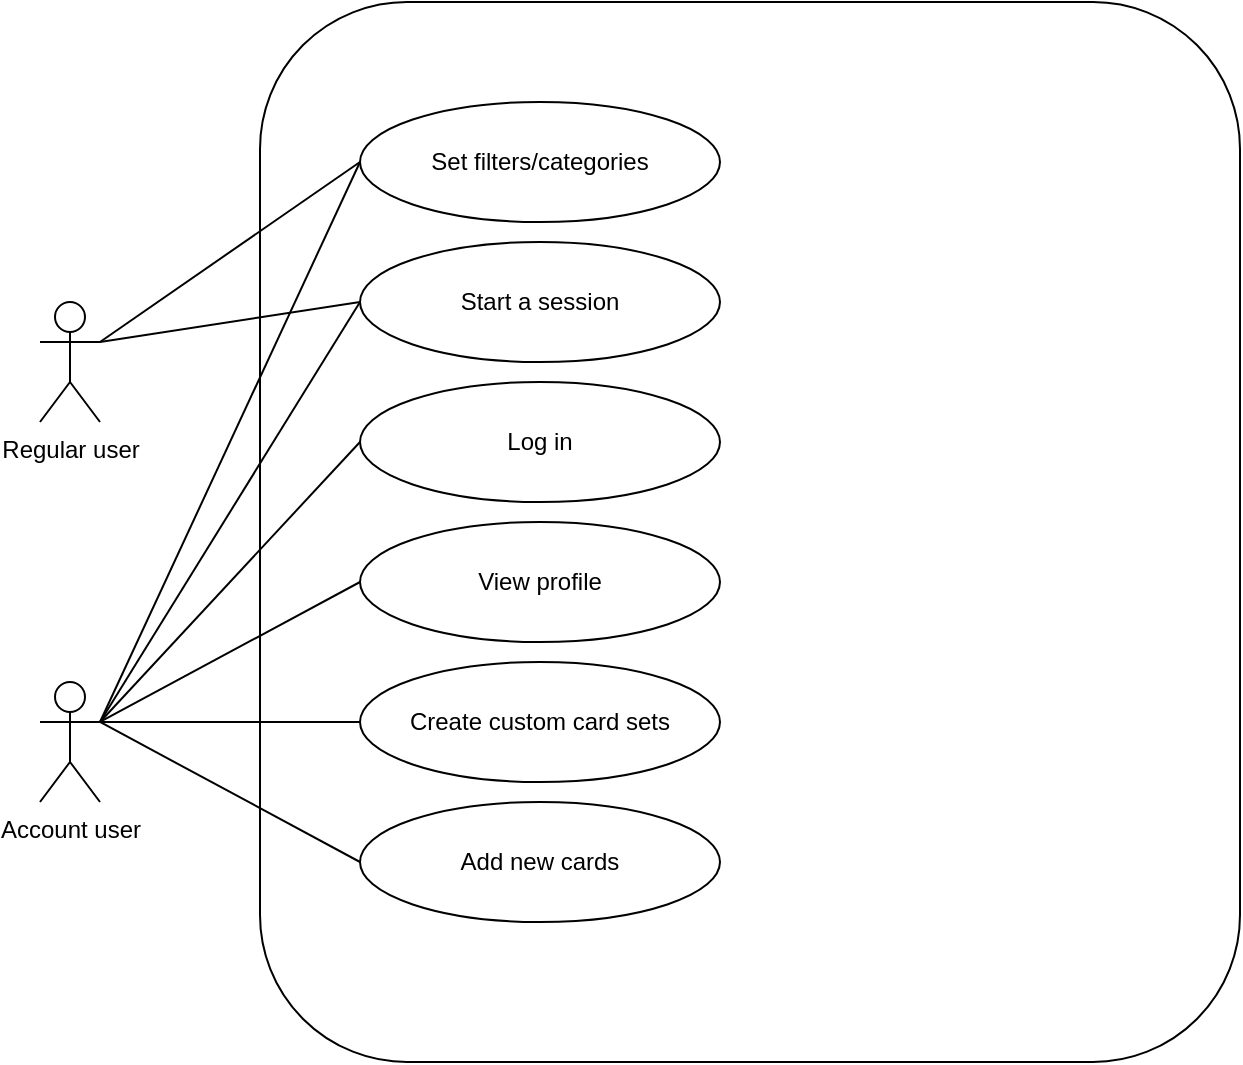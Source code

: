 <mxfile version="21.0.2" type="github">
  <diagram name="Page-1" id="3Ho3lMDQayWG8T5b9iDX">
    <mxGraphModel dx="986" dy="542" grid="1" gridSize="10" guides="1" tooltips="1" connect="1" arrows="1" fold="1" page="1" pageScale="1" pageWidth="850" pageHeight="1100" math="0" shadow="0">
      <root>
        <mxCell id="0" />
        <mxCell id="1" parent="0" />
        <mxCell id="TednKCqArEcdU_LHiB3S-1" value="" style="rounded=1;whiteSpace=wrap;html=1;" vertex="1" parent="1">
          <mxGeometry x="180" y="20" width="490" height="530" as="geometry" />
        </mxCell>
        <mxCell id="TednKCqArEcdU_LHiB3S-2" value="Regular user" style="shape=umlActor;verticalLabelPosition=bottom;verticalAlign=top;html=1;outlineConnect=0;" vertex="1" parent="1">
          <mxGeometry x="70" y="170" width="30" height="60" as="geometry" />
        </mxCell>
        <mxCell id="TednKCqArEcdU_LHiB3S-3" value="Account user" style="shape=umlActor;verticalLabelPosition=bottom;verticalAlign=top;html=1;outlineConnect=0;" vertex="1" parent="1">
          <mxGeometry x="70" y="360" width="30" height="60" as="geometry" />
        </mxCell>
        <mxCell id="TednKCqArEcdU_LHiB3S-4" value="Start a session" style="ellipse;whiteSpace=wrap;html=1;" vertex="1" parent="1">
          <mxGeometry x="230" y="140" width="180" height="60" as="geometry" />
        </mxCell>
        <mxCell id="TednKCqArEcdU_LHiB3S-5" value="Set filters/categories" style="ellipse;whiteSpace=wrap;html=1;" vertex="1" parent="1">
          <mxGeometry x="230" y="70" width="180" height="60" as="geometry" />
        </mxCell>
        <mxCell id="TednKCqArEcdU_LHiB3S-6" value="Log in" style="ellipse;whiteSpace=wrap;html=1;" vertex="1" parent="1">
          <mxGeometry x="230" y="210" width="180" height="60" as="geometry" />
        </mxCell>
        <mxCell id="TednKCqArEcdU_LHiB3S-7" value="View profile" style="ellipse;whiteSpace=wrap;html=1;" vertex="1" parent="1">
          <mxGeometry x="230" y="280" width="180" height="60" as="geometry" />
        </mxCell>
        <mxCell id="TednKCqArEcdU_LHiB3S-8" value="Create custom card sets" style="ellipse;whiteSpace=wrap;html=1;" vertex="1" parent="1">
          <mxGeometry x="230" y="350" width="180" height="60" as="geometry" />
        </mxCell>
        <mxCell id="TednKCqArEcdU_LHiB3S-9" value="Add new cards" style="ellipse;whiteSpace=wrap;html=1;" vertex="1" parent="1">
          <mxGeometry x="230" y="420" width="180" height="60" as="geometry" />
        </mxCell>
        <mxCell id="TednKCqArEcdU_LHiB3S-10" value="" style="endArrow=none;html=1;rounded=0;entryX=0;entryY=0.5;entryDx=0;entryDy=0;exitX=1;exitY=0.333;exitDx=0;exitDy=0;exitPerimeter=0;" edge="1" parent="1" source="TednKCqArEcdU_LHiB3S-2" target="TednKCqArEcdU_LHiB3S-5">
          <mxGeometry width="50" height="50" relative="1" as="geometry">
            <mxPoint x="120" y="230" as="sourcePoint" />
            <mxPoint x="170" y="180" as="targetPoint" />
          </mxGeometry>
        </mxCell>
        <mxCell id="TednKCqArEcdU_LHiB3S-11" value="" style="endArrow=none;html=1;rounded=0;entryX=0;entryY=0.5;entryDx=0;entryDy=0;exitX=1;exitY=0.333;exitDx=0;exitDy=0;exitPerimeter=0;" edge="1" parent="1" source="TednKCqArEcdU_LHiB3S-2" target="TednKCqArEcdU_LHiB3S-4">
          <mxGeometry width="50" height="50" relative="1" as="geometry">
            <mxPoint x="100" y="260" as="sourcePoint" />
            <mxPoint x="150" y="210" as="targetPoint" />
          </mxGeometry>
        </mxCell>
        <mxCell id="TednKCqArEcdU_LHiB3S-12" value="" style="endArrow=none;html=1;rounded=0;exitX=1;exitY=0.333;exitDx=0;exitDy=0;exitPerimeter=0;entryX=0;entryY=0.5;entryDx=0;entryDy=0;" edge="1" parent="1" source="TednKCqArEcdU_LHiB3S-3" target="TednKCqArEcdU_LHiB3S-5">
          <mxGeometry width="50" height="50" relative="1" as="geometry">
            <mxPoint x="110" y="380" as="sourcePoint" />
            <mxPoint x="160" y="330" as="targetPoint" />
          </mxGeometry>
        </mxCell>
        <mxCell id="TednKCqArEcdU_LHiB3S-13" value="" style="endArrow=none;html=1;rounded=0;exitX=1;exitY=0.333;exitDx=0;exitDy=0;exitPerimeter=0;entryX=0;entryY=0.5;entryDx=0;entryDy=0;" edge="1" parent="1" source="TednKCqArEcdU_LHiB3S-3" target="TednKCqArEcdU_LHiB3S-4">
          <mxGeometry width="50" height="50" relative="1" as="geometry">
            <mxPoint x="120" y="420" as="sourcePoint" />
            <mxPoint x="170" y="370" as="targetPoint" />
          </mxGeometry>
        </mxCell>
        <mxCell id="TednKCqArEcdU_LHiB3S-14" value="" style="endArrow=none;html=1;rounded=0;exitX=1;exitY=0.333;exitDx=0;exitDy=0;exitPerimeter=0;entryX=0;entryY=0.5;entryDx=0;entryDy=0;" edge="1" parent="1" source="TednKCqArEcdU_LHiB3S-3" target="TednKCqArEcdU_LHiB3S-6">
          <mxGeometry width="50" height="50" relative="1" as="geometry">
            <mxPoint x="130" y="420" as="sourcePoint" />
            <mxPoint x="180" y="370" as="targetPoint" />
          </mxGeometry>
        </mxCell>
        <mxCell id="TednKCqArEcdU_LHiB3S-15" value="" style="endArrow=none;html=1;rounded=0;exitX=1;exitY=0.333;exitDx=0;exitDy=0;exitPerimeter=0;entryX=0;entryY=0.5;entryDx=0;entryDy=0;" edge="1" parent="1" source="TednKCqArEcdU_LHiB3S-3" target="TednKCqArEcdU_LHiB3S-7">
          <mxGeometry width="50" height="50" relative="1" as="geometry">
            <mxPoint x="130" y="420" as="sourcePoint" />
            <mxPoint x="180" y="370" as="targetPoint" />
          </mxGeometry>
        </mxCell>
        <mxCell id="TednKCqArEcdU_LHiB3S-16" value="" style="endArrow=none;html=1;rounded=0;exitX=1;exitY=0.333;exitDx=0;exitDy=0;exitPerimeter=0;entryX=0;entryY=0.5;entryDx=0;entryDy=0;" edge="1" parent="1" source="TednKCqArEcdU_LHiB3S-3" target="TednKCqArEcdU_LHiB3S-8">
          <mxGeometry width="50" height="50" relative="1" as="geometry">
            <mxPoint x="90" y="510" as="sourcePoint" />
            <mxPoint x="140" y="460" as="targetPoint" />
          </mxGeometry>
        </mxCell>
        <mxCell id="TednKCqArEcdU_LHiB3S-17" value="" style="endArrow=none;html=1;rounded=0;exitX=1;exitY=0.333;exitDx=0;exitDy=0;exitPerimeter=0;entryX=0;entryY=0.5;entryDx=0;entryDy=0;" edge="1" parent="1" source="TednKCqArEcdU_LHiB3S-3" target="TednKCqArEcdU_LHiB3S-9">
          <mxGeometry width="50" height="50" relative="1" as="geometry">
            <mxPoint x="100" y="490" as="sourcePoint" />
            <mxPoint x="150" y="440" as="targetPoint" />
          </mxGeometry>
        </mxCell>
      </root>
    </mxGraphModel>
  </diagram>
</mxfile>
